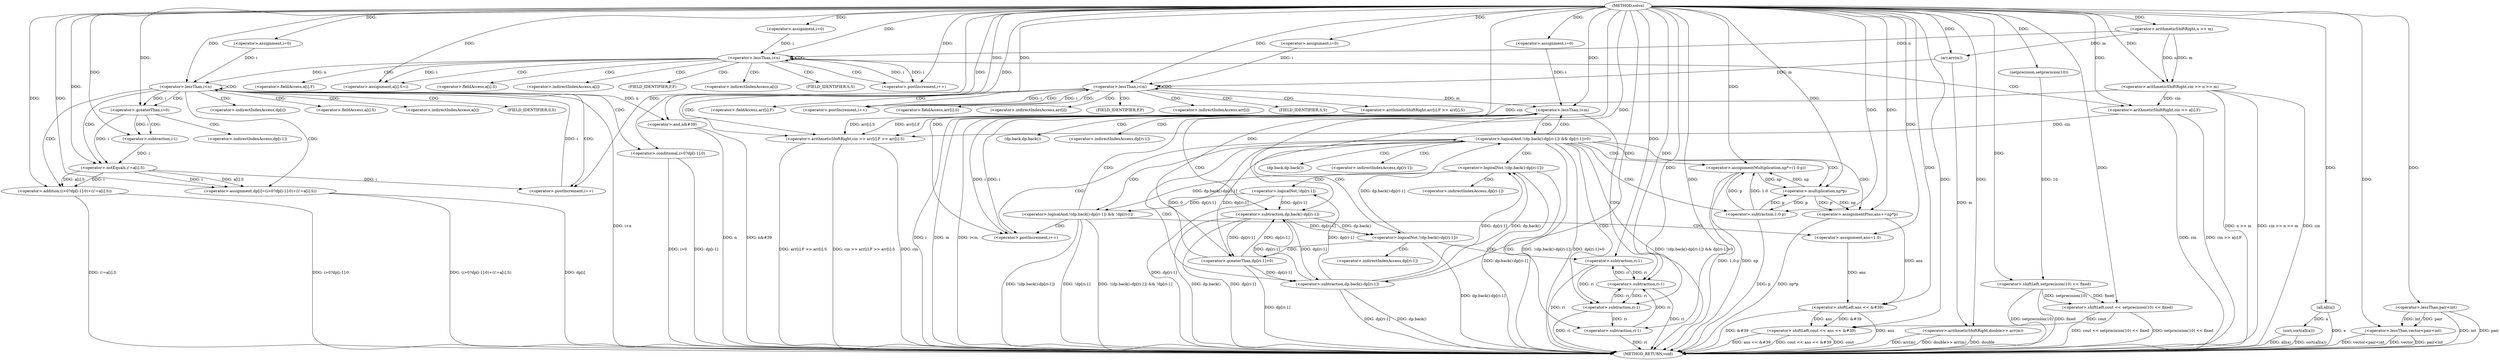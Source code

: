 digraph "solve" {  
"1000107" [label = "(METHOD,solve)" ]
"1000292" [label = "(METHOD_RETURN,void)" ]
"1000109" [label = "(<operator>.shiftLeft,cout << setprecision(10) << fixed)" ]
"1000117" [label = "(<operator>.arithmeticShiftRight,cin >> n >> m)" ]
"1000159" [label = "(sort,sort(all(a)))" ]
"1000283" [label = "(<operator>.shiftLeft,cout << ans << &#39)" ]
"1000289" [label = "(<operator>.and,n&#39)" ]
"1000124" [label = "(<operator>.lessThan,vector<pair<int)" ]
"1000129" [label = "(<operator>.arithmeticShiftRight,double>> arr(m))" ]
"1000136" [label = "(<operator>.assignment,i=0)" ]
"1000139" [label = "(<operator>.lessThan,i<n)" ]
"1000142" [label = "(<operator>.postIncrement,i++)" ]
"1000164" [label = "(<operator>.assignment,i=0)" ]
"1000167" [label = "(<operator>.lessThan,i<n)" ]
"1000170" [label = "(<operator>.postIncrement,i++)" ]
"1000172" [label = "(<operator>.assignment,dp[i]=(i>0?dp[i-1]:0)+(i!=a[i].S))" ]
"1000198" [label = "(<operator>.assignment,i=0)" ]
"1000201" [label = "(<operator>.lessThan,i<m)" ]
"1000204" [label = "(<operator>.postIncrement,i++)" ]
"1000222" [label = "(<operator>.assignment,i=0)" ]
"1000225" [label = "(<operator>.lessThan,i<m)" ]
"1000228" [label = "(<operator>.postIncrement,i++)" ]
"1000111" [label = "(<operator>.shiftLeft,setprecision(10) << fixed)" ]
"1000119" [label = "(<operator>.arithmeticShiftRight,n >> m)" ]
"1000145" [label = "(<operator>.arithmeticShiftRight,cin >> a[i].F)" ]
"1000152" [label = "(<operator>.assignment,a[i].S=i)" ]
"1000160" [label = "(all,all(a))" ]
"1000207" [label = "(<operator>.arithmeticShiftRight,cin >> arr[i].F >> arr[i].S)" ]
"1000285" [label = "(<operator>.shiftLeft,ans << &#39)" ]
"1000112" [label = "(setprecision,setprecision(10))" ]
"1000126" [label = "(<operator>.lessThan,pair<int)" ]
"1000131" [label = "(arr,arr(m))" ]
"1000176" [label = "(<operator>.addition,(i>0?dp[i-1]:0)+(i!=a[i].S))" ]
"1000234" [label = "(<operator>.logicalAnd,!(dp.back()-dp[ri-1]) && dp[ri-1]>0)" ]
"1000177" [label = "(<operator>.conditional,i>0?dp[i-1]:0)" ]
"1000187" [label = "(<operator>.notEquals,i!=a[i].S)" ]
"1000209" [label = "(<operator>.arithmeticShiftRight,arr[i].F >> arr[i].S)" ]
"1000251" [label = "(<operator>.assignmentPlus,ans+=np*p)" ]
"1000256" [label = "(<operator>.assignmentMultiplication,np*=(1.0-p))" ]
"1000178" [label = "(<operator>.greaterThan,i>0)" ]
"1000235" [label = "(<operator>.logicalNot,!(dp.back()-dp[ri-1]))" ]
"1000243" [label = "(<operator>.greaterThan,dp[ri-1]>0)" ]
"1000263" [label = "(<operator>.logicalAnd,!(dp.back()-dp[ri-1]) && !dp[ri-1])" ]
"1000183" [label = "(<operator>.subtraction,i-1)" ]
"1000236" [label = "(<operator>.subtraction,dp.back()-dp[ri-1])" ]
"1000253" [label = "(<operator>.multiplication,np*p)" ]
"1000258" [label = "(<operator>.subtraction,1.0-p)" ]
"1000279" [label = "(<operator>.assignment,ans=1.0)" ]
"1000246" [label = "(<operator>.subtraction,ri-1)" ]
"1000264" [label = "(<operator>.logicalNot,!(dp.back()-dp[ri-1]))" ]
"1000272" [label = "(<operator>.logicalNot,!dp[ri-1])" ]
"1000240" [label = "(<operator>.subtraction,ri-1)" ]
"1000265" [label = "(<operator>.subtraction,dp.back()-dp[ri-1])" ]
"1000275" [label = "(<operator>.subtraction,ri-1)" ]
"1000269" [label = "(<operator>.subtraction,ri-1)" ]
"1000173" [label = "(<operator>.indirectIndexAccess,dp[i])" ]
"1000147" [label = "(<operator>.fieldAccess,a[i].F)" ]
"1000153" [label = "(<operator>.fieldAccess,a[i].S)" ]
"1000148" [label = "(<operator>.indirectIndexAccess,a[i])" ]
"1000151" [label = "(FIELD_IDENTIFIER,F,F)" ]
"1000154" [label = "(<operator>.indirectIndexAccess,a[i])" ]
"1000157" [label = "(FIELD_IDENTIFIER,S,S)" ]
"1000181" [label = "(<operator>.indirectIndexAccess,dp[i-1])" ]
"1000189" [label = "(<operator>.fieldAccess,a[i].S)" ]
"1000210" [label = "(<operator>.fieldAccess,arr[i].F)" ]
"1000215" [label = "(<operator>.fieldAccess,arr[i].S)" ]
"1000190" [label = "(<operator>.indirectIndexAccess,a[i])" ]
"1000193" [label = "(FIELD_IDENTIFIER,S,S)" ]
"1000211" [label = "(<operator>.indirectIndexAccess,arr[i])" ]
"1000214" [label = "(FIELD_IDENTIFIER,F,F)" ]
"1000216" [label = "(<operator>.indirectIndexAccess,arr[i])" ]
"1000219" [label = "(FIELD_IDENTIFIER,S,S)" ]
"1000244" [label = "(<operator>.indirectIndexAccess,dp[ri-1])" ]
"1000237" [label = "(dp.back,dp.back())" ]
"1000238" [label = "(<operator>.indirectIndexAccess,dp[ri-1])" ]
"1000273" [label = "(<operator>.indirectIndexAccess,dp[ri-1])" ]
"1000266" [label = "(dp.back,dp.back())" ]
"1000267" [label = "(<operator>.indirectIndexAccess,dp[ri-1])" ]
  "1000111" -> "1000292"  [ label = "DDG: setprecision(10)"] 
  "1000109" -> "1000292"  [ label = "DDG: setprecision(10) << fixed"] 
  "1000109" -> "1000292"  [ label = "DDG: cout << setprecision(10) << fixed"] 
  "1000117" -> "1000292"  [ label = "DDG: cin"] 
  "1000117" -> "1000292"  [ label = "DDG: n >> m"] 
  "1000117" -> "1000292"  [ label = "DDG: cin >> n >> m"] 
  "1000126" -> "1000292"  [ label = "DDG: int"] 
  "1000124" -> "1000292"  [ label = "DDG: pair<int"] 
  "1000124" -> "1000292"  [ label = "DDG: vector<pair<int"] 
  "1000129" -> "1000292"  [ label = "DDG: arr(m)"] 
  "1000129" -> "1000292"  [ label = "DDG: double>> arr(m)"] 
  "1000160" -> "1000292"  [ label = "DDG: a"] 
  "1000159" -> "1000292"  [ label = "DDG: all(a)"] 
  "1000159" -> "1000292"  [ label = "DDG: sort(all(a))"] 
  "1000167" -> "1000292"  [ label = "DDG: i<n"] 
  "1000225" -> "1000292"  [ label = "DDG: i"] 
  "1000225" -> "1000292"  [ label = "DDG: m"] 
  "1000225" -> "1000292"  [ label = "DDG: i<m"] 
  "1000236" -> "1000292"  [ label = "DDG: dp.back()"] 
  "1000240" -> "1000292"  [ label = "DDG: ri"] 
  "1000236" -> "1000292"  [ label = "DDG: dp[ri-1]"] 
  "1000235" -> "1000292"  [ label = "DDG: dp.back()-dp[ri-1]"] 
  "1000234" -> "1000292"  [ label = "DDG: !(dp.back()-dp[ri-1])"] 
  "1000246" -> "1000292"  [ label = "DDG: ri"] 
  "1000243" -> "1000292"  [ label = "DDG: dp[ri-1]"] 
  "1000234" -> "1000292"  [ label = "DDG: dp[ri-1]>0"] 
  "1000234" -> "1000292"  [ label = "DDG: !(dp.back()-dp[ri-1]) && dp[ri-1]>0"] 
  "1000265" -> "1000292"  [ label = "DDG: dp.back()"] 
  "1000269" -> "1000292"  [ label = "DDG: ri"] 
  "1000265" -> "1000292"  [ label = "DDG: dp[ri-1]"] 
  "1000264" -> "1000292"  [ label = "DDG: dp.back()-dp[ri-1]"] 
  "1000263" -> "1000292"  [ label = "DDG: !(dp.back()-dp[ri-1])"] 
  "1000275" -> "1000292"  [ label = "DDG: ri"] 
  "1000272" -> "1000292"  [ label = "DDG: dp[ri-1]"] 
  "1000263" -> "1000292"  [ label = "DDG: !dp[ri-1]"] 
  "1000263" -> "1000292"  [ label = "DDG: !(dp.back()-dp[ri-1]) && !dp[ri-1]"] 
  "1000283" -> "1000292"  [ label = "DDG: cout"] 
  "1000285" -> "1000292"  [ label = "DDG: ans"] 
  "1000285" -> "1000292"  [ label = "DDG: &#39"] 
  "1000283" -> "1000292"  [ label = "DDG: ans << &#39"] 
  "1000283" -> "1000292"  [ label = "DDG: cout << ans << &#39"] 
  "1000289" -> "1000292"  [ label = "DDG: n"] 
  "1000289" -> "1000292"  [ label = "DDG: n&#39"] 
  "1000251" -> "1000292"  [ label = "DDG: np*p"] 
  "1000256" -> "1000292"  [ label = "DDG: np"] 
  "1000258" -> "1000292"  [ label = "DDG: p"] 
  "1000256" -> "1000292"  [ label = "DDG: 1.0-p"] 
  "1000207" -> "1000292"  [ label = "DDG: cin"] 
  "1000207" -> "1000292"  [ label = "DDG: arr[i].F >> arr[i].S"] 
  "1000207" -> "1000292"  [ label = "DDG: cin >> arr[i].F >> arr[i].S"] 
  "1000172" -> "1000292"  [ label = "DDG: dp[i]"] 
  "1000177" -> "1000292"  [ label = "DDG: i>0"] 
  "1000177" -> "1000292"  [ label = "DDG: dp[i-1]"] 
  "1000176" -> "1000292"  [ label = "DDG: i>0?dp[i-1]:0"] 
  "1000176" -> "1000292"  [ label = "DDG: i!=a[i].S"] 
  "1000172" -> "1000292"  [ label = "DDG: (i>0?dp[i-1]:0)+(i!=a[i].S)"] 
  "1000145" -> "1000292"  [ label = "DDG: cin"] 
  "1000145" -> "1000292"  [ label = "DDG: cin >> a[i].F"] 
  "1000126" -> "1000292"  [ label = "DDG: pair"] 
  "1000111" -> "1000292"  [ label = "DDG: fixed"] 
  "1000124" -> "1000292"  [ label = "DDG: vector"] 
  "1000129" -> "1000292"  [ label = "DDG: double"] 
  "1000107" -> "1000109"  [ label = "DDG: "] 
  "1000111" -> "1000109"  [ label = "DDG: setprecision(10)"] 
  "1000111" -> "1000109"  [ label = "DDG: fixed"] 
  "1000107" -> "1000117"  [ label = "DDG: "] 
  "1000119" -> "1000117"  [ label = "DDG: n"] 
  "1000119" -> "1000117"  [ label = "DDG: m"] 
  "1000107" -> "1000136"  [ label = "DDG: "] 
  "1000160" -> "1000159"  [ label = "DDG: a"] 
  "1000107" -> "1000164"  [ label = "DDG: "] 
  "1000187" -> "1000172"  [ label = "DDG: i"] 
  "1000187" -> "1000172"  [ label = "DDG: a[i].S"] 
  "1000107" -> "1000172"  [ label = "DDG: "] 
  "1000107" -> "1000198"  [ label = "DDG: "] 
  "1000107" -> "1000222"  [ label = "DDG: "] 
  "1000109" -> "1000283"  [ label = "DDG: cout"] 
  "1000107" -> "1000283"  [ label = "DDG: "] 
  "1000285" -> "1000283"  [ label = "DDG: &#39"] 
  "1000285" -> "1000283"  [ label = "DDG: ans"] 
  "1000167" -> "1000289"  [ label = "DDG: n"] 
  "1000107" -> "1000289"  [ label = "DDG: "] 
  "1000112" -> "1000111"  [ label = "DDG: 10"] 
  "1000107" -> "1000111"  [ label = "DDG: "] 
  "1000107" -> "1000119"  [ label = "DDG: "] 
  "1000107" -> "1000124"  [ label = "DDG: "] 
  "1000126" -> "1000124"  [ label = "DDG: int"] 
  "1000126" -> "1000124"  [ label = "DDG: pair"] 
  "1000107" -> "1000129"  [ label = "DDG: "] 
  "1000131" -> "1000129"  [ label = "DDG: m"] 
  "1000136" -> "1000139"  [ label = "DDG: i"] 
  "1000142" -> "1000139"  [ label = "DDG: i"] 
  "1000107" -> "1000139"  [ label = "DDG: "] 
  "1000119" -> "1000139"  [ label = "DDG: n"] 
  "1000107" -> "1000142"  [ label = "DDG: "] 
  "1000139" -> "1000142"  [ label = "DDG: i"] 
  "1000139" -> "1000152"  [ label = "DDG: i"] 
  "1000107" -> "1000152"  [ label = "DDG: "] 
  "1000107" -> "1000160"  [ label = "DDG: "] 
  "1000164" -> "1000167"  [ label = "DDG: i"] 
  "1000170" -> "1000167"  [ label = "DDG: i"] 
  "1000107" -> "1000167"  [ label = "DDG: "] 
  "1000139" -> "1000167"  [ label = "DDG: n"] 
  "1000187" -> "1000170"  [ label = "DDG: i"] 
  "1000107" -> "1000170"  [ label = "DDG: "] 
  "1000198" -> "1000201"  [ label = "DDG: i"] 
  "1000204" -> "1000201"  [ label = "DDG: i"] 
  "1000107" -> "1000201"  [ label = "DDG: "] 
  "1000131" -> "1000201"  [ label = "DDG: m"] 
  "1000201" -> "1000204"  [ label = "DDG: i"] 
  "1000107" -> "1000204"  [ label = "DDG: "] 
  "1000222" -> "1000225"  [ label = "DDG: i"] 
  "1000228" -> "1000225"  [ label = "DDG: i"] 
  "1000107" -> "1000225"  [ label = "DDG: "] 
  "1000201" -> "1000225"  [ label = "DDG: m"] 
  "1000225" -> "1000228"  [ label = "DDG: i"] 
  "1000107" -> "1000228"  [ label = "DDG: "] 
  "1000279" -> "1000285"  [ label = "DDG: ans"] 
  "1000251" -> "1000285"  [ label = "DDG: ans"] 
  "1000107" -> "1000285"  [ label = "DDG: "] 
  "1000107" -> "1000112"  [ label = "DDG: "] 
  "1000107" -> "1000126"  [ label = "DDG: "] 
  "1000119" -> "1000131"  [ label = "DDG: m"] 
  "1000107" -> "1000131"  [ label = "DDG: "] 
  "1000117" -> "1000145"  [ label = "DDG: cin"] 
  "1000107" -> "1000145"  [ label = "DDG: "] 
  "1000107" -> "1000176"  [ label = "DDG: "] 
  "1000187" -> "1000176"  [ label = "DDG: i"] 
  "1000187" -> "1000176"  [ label = "DDG: a[i].S"] 
  "1000117" -> "1000207"  [ label = "DDG: cin"] 
  "1000145" -> "1000207"  [ label = "DDG: cin"] 
  "1000107" -> "1000207"  [ label = "DDG: "] 
  "1000209" -> "1000207"  [ label = "DDG: arr[i].F"] 
  "1000209" -> "1000207"  [ label = "DDG: arr[i].S"] 
  "1000107" -> "1000177"  [ label = "DDG: "] 
  "1000178" -> "1000187"  [ label = "DDG: i"] 
  "1000183" -> "1000187"  [ label = "DDG: i"] 
  "1000107" -> "1000187"  [ label = "DDG: "] 
  "1000235" -> "1000234"  [ label = "DDG: dp.back()-dp[ri-1]"] 
  "1000243" -> "1000234"  [ label = "DDG: dp[ri-1]"] 
  "1000243" -> "1000234"  [ label = "DDG: 0"] 
  "1000253" -> "1000251"  [ label = "DDG: p"] 
  "1000253" -> "1000251"  [ label = "DDG: np"] 
  "1000258" -> "1000256"  [ label = "DDG: p"] 
  "1000258" -> "1000256"  [ label = "DDG: 1.0"] 
  "1000167" -> "1000178"  [ label = "DDG: i"] 
  "1000107" -> "1000178"  [ label = "DDG: "] 
  "1000236" -> "1000235"  [ label = "DDG: dp[ri-1]"] 
  "1000236" -> "1000235"  [ label = "DDG: dp.back()"] 
  "1000236" -> "1000243"  [ label = "DDG: dp[ri-1]"] 
  "1000107" -> "1000243"  [ label = "DDG: "] 
  "1000107" -> "1000251"  [ label = "DDG: "] 
  "1000253" -> "1000256"  [ label = "DDG: np"] 
  "1000107" -> "1000256"  [ label = "DDG: "] 
  "1000178" -> "1000183"  [ label = "DDG: i"] 
  "1000107" -> "1000183"  [ label = "DDG: "] 
  "1000107" -> "1000236"  [ label = "DDG: "] 
  "1000243" -> "1000236"  [ label = "DDG: dp[ri-1]"] 
  "1000265" -> "1000236"  [ label = "DDG: dp[ri-1]"] 
  "1000272" -> "1000236"  [ label = "DDG: dp[ri-1]"] 
  "1000256" -> "1000253"  [ label = "DDG: np"] 
  "1000107" -> "1000253"  [ label = "DDG: "] 
  "1000258" -> "1000253"  [ label = "DDG: p"] 
  "1000107" -> "1000258"  [ label = "DDG: "] 
  "1000253" -> "1000258"  [ label = "DDG: p"] 
  "1000264" -> "1000263"  [ label = "DDG: dp.back()-dp[ri-1]"] 
  "1000272" -> "1000263"  [ label = "DDG: dp[ri-1]"] 
  "1000107" -> "1000279"  [ label = "DDG: "] 
  "1000240" -> "1000246"  [ label = "DDG: ri"] 
  "1000107" -> "1000246"  [ label = "DDG: "] 
  "1000265" -> "1000264"  [ label = "DDG: dp[ri-1]"] 
  "1000265" -> "1000264"  [ label = "DDG: dp.back()"] 
  "1000265" -> "1000272"  [ label = "DDG: dp[ri-1]"] 
  "1000246" -> "1000240"  [ label = "DDG: ri"] 
  "1000269" -> "1000240"  [ label = "DDG: ri"] 
  "1000275" -> "1000240"  [ label = "DDG: ri"] 
  "1000107" -> "1000240"  [ label = "DDG: "] 
  "1000107" -> "1000265"  [ label = "DDG: "] 
  "1000236" -> "1000265"  [ label = "DDG: dp[ri-1]"] 
  "1000243" -> "1000265"  [ label = "DDG: dp[ri-1]"] 
  "1000269" -> "1000275"  [ label = "DDG: ri"] 
  "1000107" -> "1000275"  [ label = "DDG: "] 
  "1000240" -> "1000269"  [ label = "DDG: ri"] 
  "1000246" -> "1000269"  [ label = "DDG: ri"] 
  "1000107" -> "1000269"  [ label = "DDG: "] 
  "1000139" -> "1000142"  [ label = "CDG: "] 
  "1000139" -> "1000139"  [ label = "CDG: "] 
  "1000139" -> "1000148"  [ label = "CDG: "] 
  "1000139" -> "1000157"  [ label = "CDG: "] 
  "1000139" -> "1000154"  [ label = "CDG: "] 
  "1000139" -> "1000151"  [ label = "CDG: "] 
  "1000139" -> "1000145"  [ label = "CDG: "] 
  "1000139" -> "1000153"  [ label = "CDG: "] 
  "1000139" -> "1000152"  [ label = "CDG: "] 
  "1000139" -> "1000147"  [ label = "CDG: "] 
  "1000167" -> "1000190"  [ label = "CDG: "] 
  "1000167" -> "1000167"  [ label = "CDG: "] 
  "1000167" -> "1000176"  [ label = "CDG: "] 
  "1000167" -> "1000187"  [ label = "CDG: "] 
  "1000167" -> "1000172"  [ label = "CDG: "] 
  "1000167" -> "1000189"  [ label = "CDG: "] 
  "1000167" -> "1000178"  [ label = "CDG: "] 
  "1000167" -> "1000173"  [ label = "CDG: "] 
  "1000167" -> "1000170"  [ label = "CDG: "] 
  "1000167" -> "1000193"  [ label = "CDG: "] 
  "1000167" -> "1000177"  [ label = "CDG: "] 
  "1000201" -> "1000211"  [ label = "CDG: "] 
  "1000201" -> "1000216"  [ label = "CDG: "] 
  "1000201" -> "1000204"  [ label = "CDG: "] 
  "1000201" -> "1000219"  [ label = "CDG: "] 
  "1000201" -> "1000210"  [ label = "CDG: "] 
  "1000201" -> "1000214"  [ label = "CDG: "] 
  "1000201" -> "1000201"  [ label = "CDG: "] 
  "1000201" -> "1000215"  [ label = "CDG: "] 
  "1000201" -> "1000207"  [ label = "CDG: "] 
  "1000201" -> "1000209"  [ label = "CDG: "] 
  "1000225" -> "1000238"  [ label = "CDG: "] 
  "1000225" -> "1000236"  [ label = "CDG: "] 
  "1000225" -> "1000235"  [ label = "CDG: "] 
  "1000225" -> "1000240"  [ label = "CDG: "] 
  "1000225" -> "1000234"  [ label = "CDG: "] 
  "1000225" -> "1000237"  [ label = "CDG: "] 
  "1000234" -> "1000258"  [ label = "CDG: "] 
  "1000234" -> "1000251"  [ label = "CDG: "] 
  "1000234" -> "1000269"  [ label = "CDG: "] 
  "1000234" -> "1000265"  [ label = "CDG: "] 
  "1000234" -> "1000263"  [ label = "CDG: "] 
  "1000234" -> "1000266"  [ label = "CDG: "] 
  "1000234" -> "1000225"  [ label = "CDG: "] 
  "1000234" -> "1000253"  [ label = "CDG: "] 
  "1000234" -> "1000267"  [ label = "CDG: "] 
  "1000234" -> "1000264"  [ label = "CDG: "] 
  "1000234" -> "1000256"  [ label = "CDG: "] 
  "1000234" -> "1000228"  [ label = "CDG: "] 
  "1000178" -> "1000183"  [ label = "CDG: "] 
  "1000178" -> "1000181"  [ label = "CDG: "] 
  "1000235" -> "1000243"  [ label = "CDG: "] 
  "1000235" -> "1000244"  [ label = "CDG: "] 
  "1000235" -> "1000246"  [ label = "CDG: "] 
  "1000263" -> "1000279"  [ label = "CDG: "] 
  "1000263" -> "1000225"  [ label = "CDG: "] 
  "1000263" -> "1000228"  [ label = "CDG: "] 
  "1000264" -> "1000273"  [ label = "CDG: "] 
  "1000264" -> "1000272"  [ label = "CDG: "] 
  "1000264" -> "1000275"  [ label = "CDG: "] 
}
